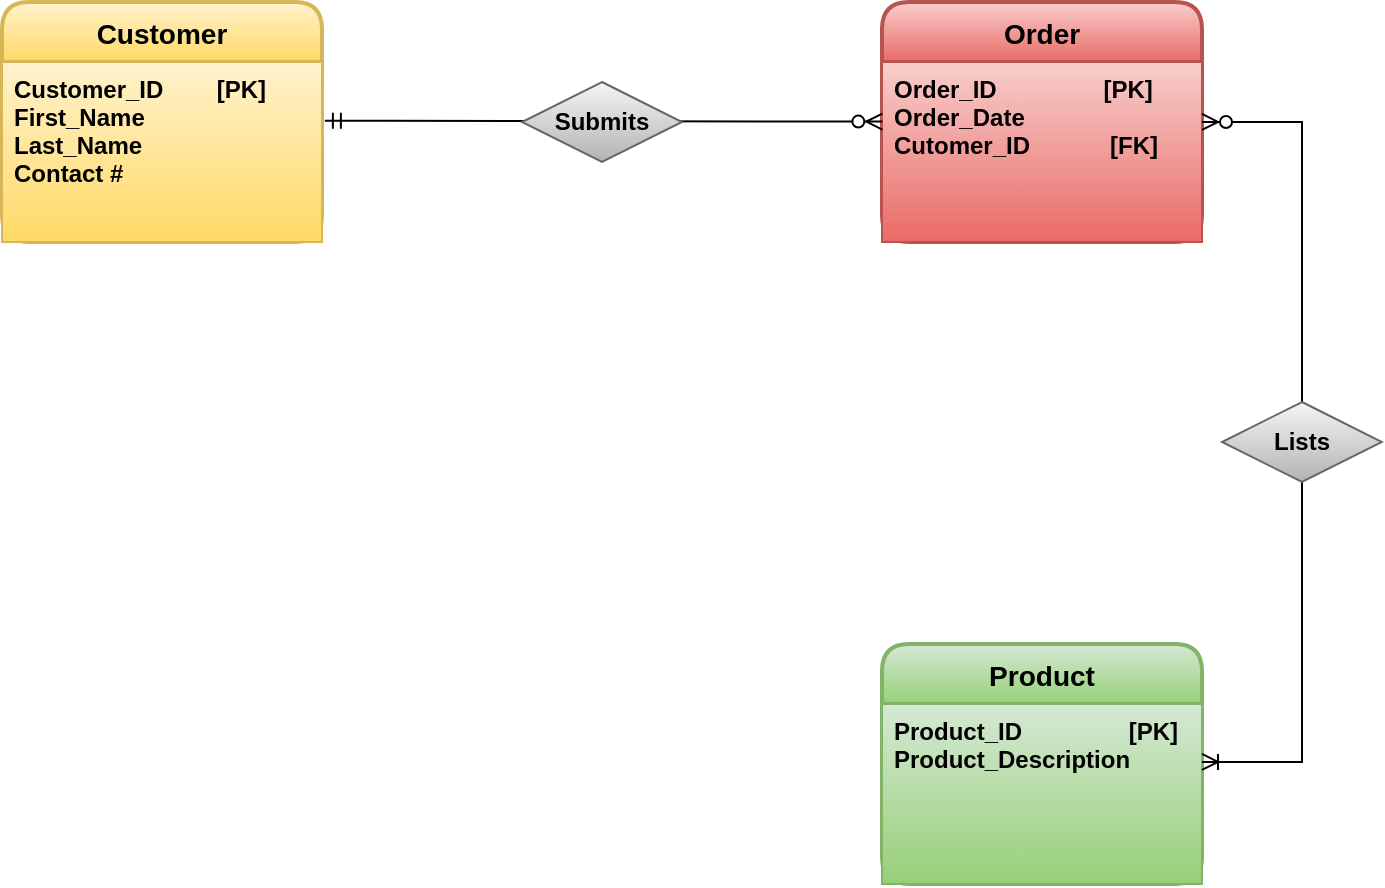 <mxfile version="18.1.1" type="device"><diagram id="FGfkRD1Gg0gT38ovz_i2" name="Page-1"><mxGraphModel dx="1185" dy="635" grid="1" gridSize="10" guides="1" tooltips="1" connect="1" arrows="1" fold="1" page="1" pageScale="1" pageWidth="850" pageHeight="1100" math="0" shadow="0"><root><mxCell id="0"/><mxCell id="1" parent="0"/><mxCell id="-eWTrJuH0OR3GTYaarCg-19" value="" style="group" vertex="1" connectable="0" parent="1"><mxGeometry x="120" y="120" width="690" height="441" as="geometry"/></mxCell><mxCell id="-eWTrJuH0OR3GTYaarCg-1" value="Customer" style="swimlane;childLayout=stackLayout;horizontal=1;startSize=30;horizontalStack=0;rounded=1;fontSize=14;fontStyle=1;strokeWidth=2;resizeParent=0;resizeLast=1;shadow=0;dashed=0;align=center;fillColor=#fff2cc;gradientColor=#ffd966;strokeColor=#d6b656;" vertex="1" parent="-eWTrJuH0OR3GTYaarCg-19"><mxGeometry width="160" height="120" as="geometry"/></mxCell><mxCell id="-eWTrJuH0OR3GTYaarCg-2" value="Customer_ID        [PK]&#10;First_Name&#10;Last_Name&#10;Contact #" style="align=left;strokeColor=#d6b656;fillColor=#fff2cc;spacingLeft=4;fontSize=12;verticalAlign=top;resizable=0;rotatable=0;part=1;fontStyle=1;gradientColor=#ffd966;" vertex="1" parent="-eWTrJuH0OR3GTYaarCg-1"><mxGeometry y="30" width="160" height="90" as="geometry"/></mxCell><mxCell id="-eWTrJuH0OR3GTYaarCg-3" value="Order" style="swimlane;childLayout=stackLayout;horizontal=1;startSize=30;horizontalStack=0;rounded=1;fontSize=14;fontStyle=1;strokeWidth=2;resizeParent=0;resizeLast=1;shadow=0;dashed=0;align=center;fillColor=#f8cecc;gradientColor=#ea6b66;strokeColor=#b85450;" vertex="1" parent="-eWTrJuH0OR3GTYaarCg-19"><mxGeometry x="440" width="160" height="120" as="geometry"/></mxCell><mxCell id="-eWTrJuH0OR3GTYaarCg-4" value="Order_ID                [PK]&#10;Order_Date&#10;Cutomer_ID            [FK]" style="align=left;strokeColor=#b85450;fillColor=#f8cecc;spacingLeft=4;fontSize=12;verticalAlign=top;resizable=0;rotatable=0;part=1;fontStyle=1;gradientColor=#ea6b66;" vertex="1" parent="-eWTrJuH0OR3GTYaarCg-3"><mxGeometry y="30" width="160" height="90" as="geometry"/></mxCell><mxCell id="-eWTrJuH0OR3GTYaarCg-6" value="Product" style="swimlane;childLayout=stackLayout;horizontal=1;startSize=30;horizontalStack=0;rounded=1;fontSize=14;fontStyle=1;strokeWidth=2;resizeParent=0;resizeLast=1;shadow=0;dashed=0;align=center;fillColor=#d5e8d4;gradientColor=#97d077;strokeColor=#82b366;" vertex="1" parent="-eWTrJuH0OR3GTYaarCg-19"><mxGeometry x="440" y="321" width="160" height="120" as="geometry"/></mxCell><mxCell id="-eWTrJuH0OR3GTYaarCg-7" value="Product_ID                [PK]&#10;Product_Description&#10;" style="align=left;strokeColor=#82b366;fillColor=#d5e8d4;spacingLeft=4;fontSize=12;verticalAlign=top;resizable=0;rotatable=0;part=1;fontStyle=1;gradientColor=#97d077;" vertex="1" parent="-eWTrJuH0OR3GTYaarCg-6"><mxGeometry y="30" width="160" height="90" as="geometry"/></mxCell><mxCell id="-eWTrJuH0OR3GTYaarCg-8" value="" style="edgeStyle=entityRelationEdgeStyle;fontSize=12;html=1;endArrow=ERzeroToMany;startArrow=ERmandOne;rounded=0;exitX=1.009;exitY=0.327;exitDx=0;exitDy=0;exitPerimeter=0;entryX=0.001;entryY=0.331;entryDx=0;entryDy=0;entryPerimeter=0;fontStyle=1" edge="1" parent="-eWTrJuH0OR3GTYaarCg-19" source="-eWTrJuH0OR3GTYaarCg-2" target="-eWTrJuH0OR3GTYaarCg-4"><mxGeometry width="100" height="100" relative="1" as="geometry"><mxPoint x="220" y="50" as="sourcePoint"/><mxPoint x="410" y="75" as="targetPoint"/></mxGeometry></mxCell><mxCell id="-eWTrJuH0OR3GTYaarCg-9" value="" style="fontSize=12;html=1;endArrow=ERoneToMany;startArrow=ERzeroToMany;exitX=1;exitY=0.333;exitDx=0;exitDy=0;exitPerimeter=0;entryX=1;entryY=0.322;entryDx=0;entryDy=0;entryPerimeter=0;rounded=0;fontStyle=1" edge="1" parent="-eWTrJuH0OR3GTYaarCg-19" source="-eWTrJuH0OR3GTYaarCg-4" target="-eWTrJuH0OR3GTYaarCg-7"><mxGeometry width="100" height="100" relative="1" as="geometry"><mxPoint x="620" y="60" as="sourcePoint"/><mxPoint x="650" y="440" as="targetPoint"/><Array as="points"><mxPoint x="630" y="60"/><mxPoint x="650" y="60"/><mxPoint x="650" y="380"/></Array></mxGeometry></mxCell><mxCell id="-eWTrJuH0OR3GTYaarCg-14" value="Lists" style="shape=rhombus;perimeter=rhombusPerimeter;whiteSpace=wrap;html=1;align=center;fontStyle=1;fillColor=#f5f5f5;gradientColor=#b3b3b3;strokeColor=#666666;" vertex="1" parent="-eWTrJuH0OR3GTYaarCg-19"><mxGeometry x="610" y="200" width="80" height="40" as="geometry"/></mxCell><mxCell id="-eWTrJuH0OR3GTYaarCg-18" value="Submits" style="shape=rhombus;perimeter=rhombusPerimeter;whiteSpace=wrap;html=1;align=center;fontStyle=1;fillColor=#f5f5f5;gradientColor=#b3b3b3;strokeColor=#666666;" vertex="1" parent="-eWTrJuH0OR3GTYaarCg-19"><mxGeometry x="260" y="40" width="80" height="40" as="geometry"/></mxCell></root></mxGraphModel></diagram></mxfile>